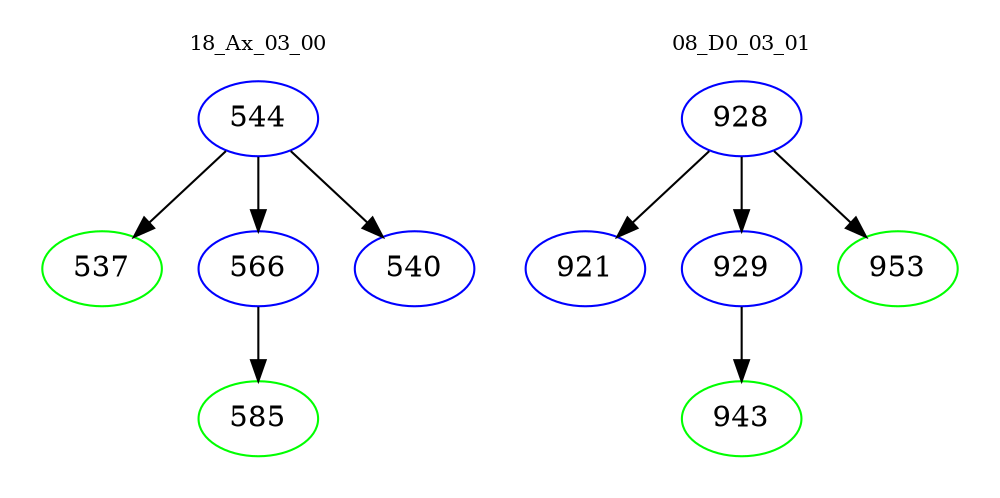 digraph{
subgraph cluster_0 {
color = white
label = "18_Ax_03_00";
fontsize=10;
T0_544 [label="544", color="blue"]
T0_544 -> T0_537 [color="black"]
T0_537 [label="537", color="green"]
T0_544 -> T0_566 [color="black"]
T0_566 [label="566", color="blue"]
T0_566 -> T0_585 [color="black"]
T0_585 [label="585", color="green"]
T0_544 -> T0_540 [color="black"]
T0_540 [label="540", color="blue"]
}
subgraph cluster_1 {
color = white
label = "08_D0_03_01";
fontsize=10;
T1_928 [label="928", color="blue"]
T1_928 -> T1_921 [color="black"]
T1_921 [label="921", color="blue"]
T1_928 -> T1_929 [color="black"]
T1_929 [label="929", color="blue"]
T1_929 -> T1_943 [color="black"]
T1_943 [label="943", color="green"]
T1_928 -> T1_953 [color="black"]
T1_953 [label="953", color="green"]
}
}
